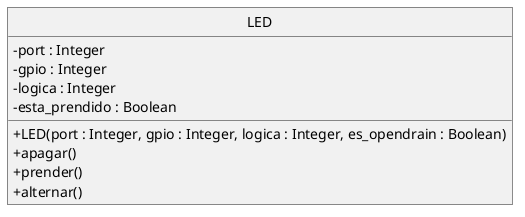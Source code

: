 @startuml diagrama-clases
hide circle
skinparam classAttributeIconSize 0
skinparam backgroundColor transparent
skinparam monochrome true
skinparam shadowing false
skinparam roundcorner 0

Class LED {
  - port : Integer
  - gpio : Integer
  - logica : Integer
  - esta_prendido : Boolean
  + LED(port : Integer, gpio : Integer, logica : Integer, es_opendrain : Boolean)
  + apagar()
  + prender()
  + alternar()
}

@enduml